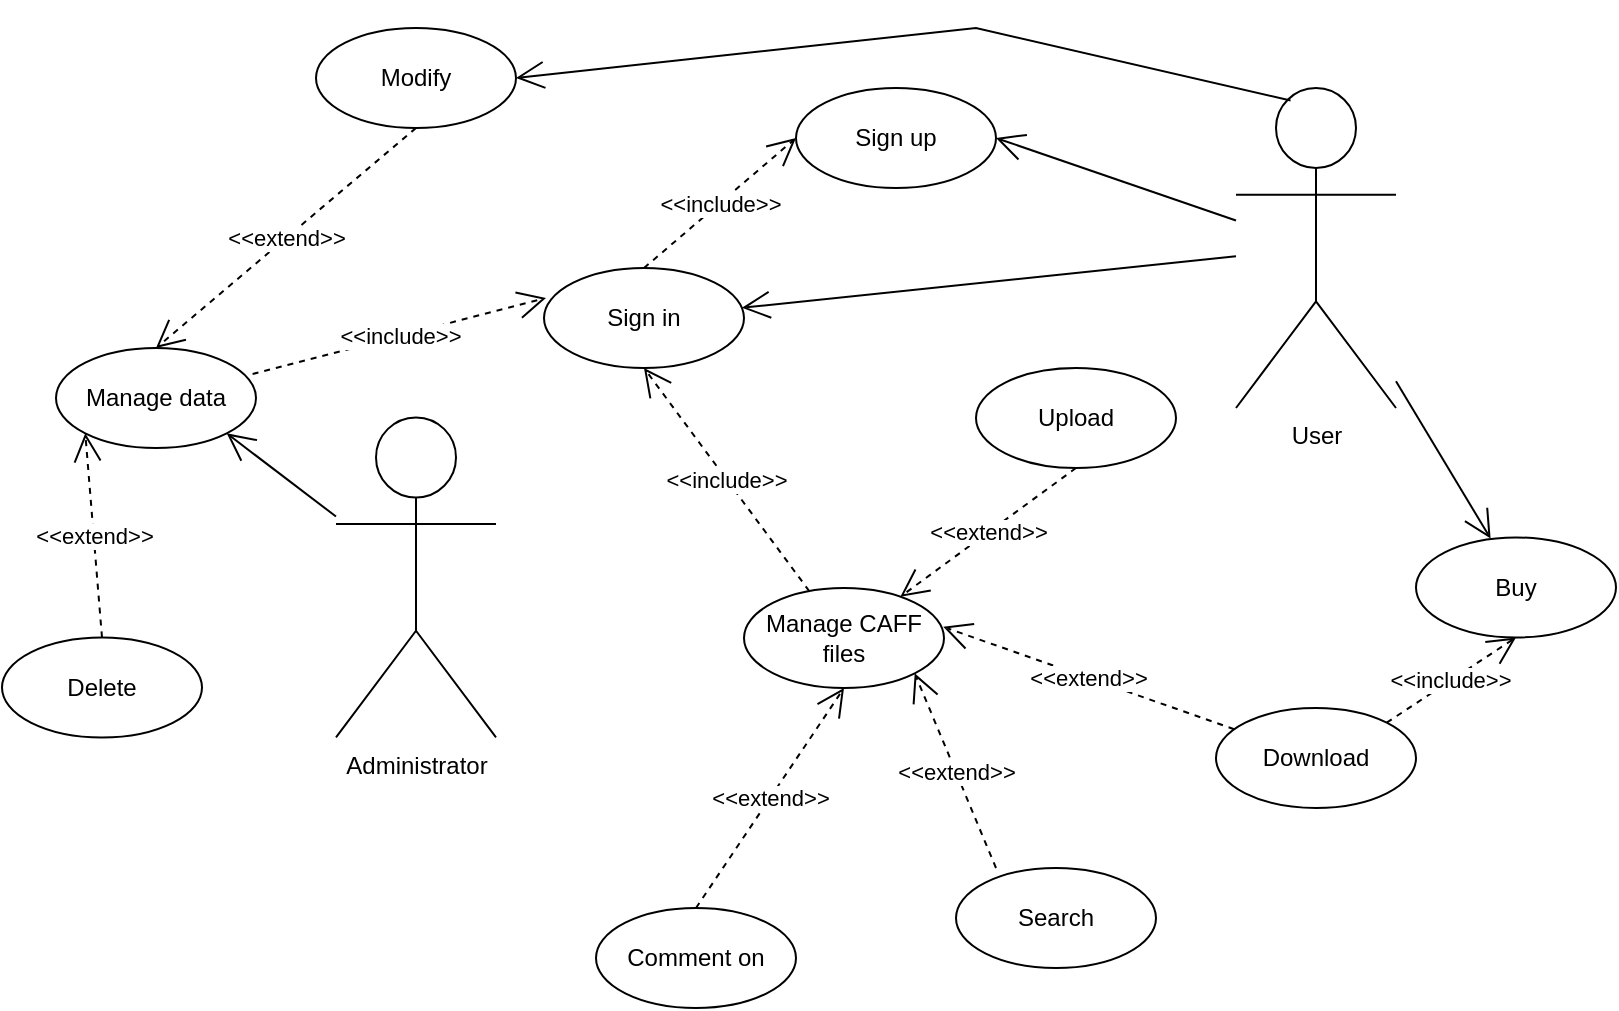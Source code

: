 <mxfile version="20.4.0" type="device"><diagram id="hbtBVnNicx6E8O7xoeB9" name="Page-1"><mxGraphModel dx="1117" dy="589" grid="1" gridSize="10" guides="1" tooltips="1" connect="1" arrows="1" fold="1" page="1" pageScale="1" pageWidth="827" pageHeight="1169" math="0" shadow="0"><root><mxCell id="0"/><mxCell id="1" parent="0"/><mxCell id="YWpdOQRzIDrdIGK1xvnb-1" value="&lt;div&gt;User&lt;/div&gt;" style="shape=umlActor;verticalLabelPosition=bottom;verticalAlign=top;html=1;" parent="1" vertex="1"><mxGeometry x="627" y="60.0" width="80" height="160" as="geometry"/></mxCell><mxCell id="YWpdOQRzIDrdIGK1xvnb-2" value="&lt;div&gt;Sign up&lt;br&gt;&lt;/div&gt;" style="ellipse;whiteSpace=wrap;html=1;" parent="1" vertex="1"><mxGeometry x="407" y="60" width="100" height="50" as="geometry"/></mxCell><mxCell id="YWpdOQRzIDrdIGK1xvnb-3" value="&lt;div&gt;Sign in&lt;/div&gt;" style="ellipse;whiteSpace=wrap;html=1;" parent="1" vertex="1"><mxGeometry x="281" y="150.0" width="100" height="50" as="geometry"/></mxCell><mxCell id="YWpdOQRzIDrdIGK1xvnb-4" value="Manage CAFF files" style="ellipse;whiteSpace=wrap;html=1;" parent="1" vertex="1"><mxGeometry x="381" y="310" width="100" height="50" as="geometry"/></mxCell><mxCell id="YWpdOQRzIDrdIGK1xvnb-5" value="&lt;div&gt;&amp;lt;&amp;lt;include&amp;gt;&amp;gt;&lt;/div&gt;" style="endArrow=open;endSize=12;dashed=1;html=1;rounded=0;entryX=0.5;entryY=1;entryDx=0;entryDy=0;" parent="1" source="YWpdOQRzIDrdIGK1xvnb-4" target="YWpdOQRzIDrdIGK1xvnb-3" edge="1"><mxGeometry width="160" relative="1" as="geometry"><mxPoint x="807" y="274.71" as="sourcePoint"/><mxPoint x="967" y="274.71" as="targetPoint"/></mxGeometry></mxCell><mxCell id="YWpdOQRzIDrdIGK1xvnb-6" value="&lt;div&gt;&amp;lt;&amp;lt;include&amp;gt;&amp;gt;&lt;/div&gt;" style="endArrow=open;endSize=12;dashed=1;html=1;rounded=0;exitX=0.5;exitY=0;exitDx=0;exitDy=0;entryX=0;entryY=0.5;entryDx=0;entryDy=0;" parent="1" source="YWpdOQRzIDrdIGK1xvnb-3" target="YWpdOQRzIDrdIGK1xvnb-2" edge="1"><mxGeometry width="160" relative="1" as="geometry"><mxPoint x="867" y="302.03" as="sourcePoint"/><mxPoint x="666.202" y="170.003" as="targetPoint"/></mxGeometry></mxCell><mxCell id="YWpdOQRzIDrdIGK1xvnb-8" value="" style="endArrow=open;endFill=1;endSize=12;html=1;rounded=0;" parent="1" source="YWpdOQRzIDrdIGK1xvnb-1" target="YWpdOQRzIDrdIGK1xvnb-3" edge="1"><mxGeometry width="160" relative="1" as="geometry"><mxPoint x="601.95" y="300.7" as="sourcePoint"/><mxPoint x="672.048" y="204.712" as="targetPoint"/></mxGeometry></mxCell><mxCell id="YWpdOQRzIDrdIGK1xvnb-10" value="Download" style="ellipse;whiteSpace=wrap;html=1;" parent="1" vertex="1"><mxGeometry x="617" y="370" width="100" height="50" as="geometry"/></mxCell><mxCell id="YWpdOQRzIDrdIGK1xvnb-11" value="Search" style="ellipse;whiteSpace=wrap;html=1;" parent="1" vertex="1"><mxGeometry x="487" y="450" width="100" height="50" as="geometry"/></mxCell><mxCell id="YWpdOQRzIDrdIGK1xvnb-12" value="Comment on" style="ellipse;whiteSpace=wrap;html=1;" parent="1" vertex="1"><mxGeometry x="307" y="470.0" width="100" height="50" as="geometry"/></mxCell><mxCell id="YWpdOQRzIDrdIGK1xvnb-13" value="Upload" style="ellipse;whiteSpace=wrap;html=1;" parent="1" vertex="1"><mxGeometry x="497" y="200" width="100" height="50" as="geometry"/></mxCell><mxCell id="YWpdOQRzIDrdIGK1xvnb-14" value="&lt;div&gt;&amp;lt;&amp;lt;extend&amp;gt;&amp;gt;&lt;/div&gt;" style="endArrow=open;endSize=12;dashed=1;html=1;rounded=0;exitX=0.5;exitY=1;exitDx=0;exitDy=0;" parent="1" source="YWpdOQRzIDrdIGK1xvnb-13" target="YWpdOQRzIDrdIGK1xvnb-4" edge="1"><mxGeometry width="160" relative="1" as="geometry"><mxPoint x="537" y="547.64" as="sourcePoint"/><mxPoint x="487" y="360" as="targetPoint"/><Array as="points"/></mxGeometry></mxCell><mxCell id="YWpdOQRzIDrdIGK1xvnb-18" value="&lt;div&gt;&amp;lt;&amp;lt;extend&amp;gt;&amp;gt;&lt;/div&gt;" style="endArrow=open;endSize=12;dashed=1;html=1;rounded=0;entryX=0.996;entryY=0.388;entryDx=0;entryDy=0;entryPerimeter=0;" parent="1" source="YWpdOQRzIDrdIGK1xvnb-10" target="YWpdOQRzIDrdIGK1xvnb-4" edge="1"><mxGeometry width="160" relative="1" as="geometry"><mxPoint x="556.6" y="567.99" as="sourcePoint"/><mxPoint x="477" y="637.64" as="targetPoint"/><Array as="points"/></mxGeometry></mxCell><mxCell id="YWpdOQRzIDrdIGK1xvnb-19" value="&lt;div&gt;&amp;lt;&amp;lt;extend&amp;gt;&amp;gt;&lt;/div&gt;" style="endArrow=open;endSize=12;dashed=1;html=1;rounded=0;entryX=1;entryY=1;entryDx=0;entryDy=0;exitX=0.2;exitY=0;exitDx=0;exitDy=0;exitPerimeter=0;" parent="1" source="YWpdOQRzIDrdIGK1xvnb-11" target="YWpdOQRzIDrdIGK1xvnb-4" edge="1"><mxGeometry width="160" relative="1" as="geometry"><mxPoint x="576.6" y="637.64" as="sourcePoint"/><mxPoint x="497" y="707.29" as="targetPoint"/><Array as="points"/></mxGeometry></mxCell><mxCell id="YWpdOQRzIDrdIGK1xvnb-20" value="&lt;div&gt;&amp;lt;&amp;lt;extend&amp;gt;&amp;gt;&lt;/div&gt;" style="endArrow=open;endSize=12;dashed=1;html=1;rounded=0;entryX=0.5;entryY=1;entryDx=0;entryDy=0;exitX=0.5;exitY=0;exitDx=0;exitDy=0;" parent="1" source="YWpdOQRzIDrdIGK1xvnb-12" target="YWpdOQRzIDrdIGK1xvnb-4" edge="1"><mxGeometry width="160" relative="1" as="geometry"><mxPoint x="460.6" y="652.7" as="sourcePoint"/><mxPoint x="381" y="722.35" as="targetPoint"/><Array as="points"/></mxGeometry></mxCell><mxCell id="YWpdOQRzIDrdIGK1xvnb-22" value="&lt;div&gt;Administrator&lt;/div&gt;" style="shape=umlActor;verticalLabelPosition=bottom;verticalAlign=top;html=1;" parent="1" vertex="1"><mxGeometry x="177" y="224.71" width="80" height="160" as="geometry"/></mxCell><mxCell id="YWpdOQRzIDrdIGK1xvnb-25" value="Manage data" style="ellipse;whiteSpace=wrap;html=1;" parent="1" vertex="1"><mxGeometry x="37" y="190" width="100" height="50" as="geometry"/></mxCell><mxCell id="YWpdOQRzIDrdIGK1xvnb-26" value="&lt;div&gt;&amp;lt;&amp;lt;include&amp;gt;&amp;gt;&lt;/div&gt;" style="endArrow=open;endSize=12;dashed=1;html=1;rounded=0;exitX=0.983;exitY=0.26;exitDx=0;exitDy=0;exitPerimeter=0;entryX=0.01;entryY=0.3;entryDx=0;entryDy=0;entryPerimeter=0;" parent="1" source="YWpdOQRzIDrdIGK1xvnb-25" target="YWpdOQRzIDrdIGK1xvnb-3" edge="1"><mxGeometry width="160" relative="1" as="geometry"><mxPoint x="231.664" y="159.996" as="sourcePoint"/><mxPoint x="277" y="130" as="targetPoint"/><Array as="points"/></mxGeometry></mxCell><mxCell id="YWpdOQRzIDrdIGK1xvnb-27" value="&lt;div&gt;Delete&lt;/div&gt;" style="ellipse;whiteSpace=wrap;html=1;" parent="1" vertex="1"><mxGeometry x="10" y="334.71" width="100" height="50" as="geometry"/></mxCell><mxCell id="YWpdOQRzIDrdIGK1xvnb-28" value="Modify" style="ellipse;whiteSpace=wrap;html=1;" parent="1" vertex="1"><mxGeometry x="167" y="30" width="100" height="50" as="geometry"/></mxCell><mxCell id="YWpdOQRzIDrdIGK1xvnb-31" value="&lt;div&gt;&amp;lt;&amp;lt;extend&amp;gt;&amp;gt;&lt;/div&gt;" style="endArrow=open;endSize=12;dashed=1;html=1;rounded=0;entryX=0.5;entryY=0;entryDx=0;entryDy=0;exitX=0.5;exitY=1;exitDx=0;exitDy=0;" parent="1" source="YWpdOQRzIDrdIGK1xvnb-28" target="YWpdOQRzIDrdIGK1xvnb-25" edge="1"><mxGeometry width="160" relative="1" as="geometry"><mxPoint x="-13" y="207.36" as="sourcePoint"/><mxPoint x="-13" y="122.65" as="targetPoint"/><Array as="points"/></mxGeometry></mxCell><mxCell id="YWpdOQRzIDrdIGK1xvnb-32" value="&lt;div&gt;&amp;lt;&amp;lt;extend&amp;gt;&amp;gt;&lt;/div&gt;" style="endArrow=open;endSize=12;dashed=1;html=1;rounded=0;entryX=0;entryY=1;entryDx=0;entryDy=0;exitX=0.5;exitY=0;exitDx=0;exitDy=0;" parent="1" source="YWpdOQRzIDrdIGK1xvnb-27" target="YWpdOQRzIDrdIGK1xvnb-25" edge="1"><mxGeometry width="160" relative="1" as="geometry"><mxPoint x="97" y="90" as="sourcePoint"/><mxPoint x="97" y="315.29" as="targetPoint"/><Array as="points"/></mxGeometry></mxCell><mxCell id="YWpdOQRzIDrdIGK1xvnb-33" value="" style="endArrow=open;endFill=1;endSize=12;html=1;rounded=0;entryX=1;entryY=1;entryDx=0;entryDy=0;" parent="1" source="YWpdOQRzIDrdIGK1xvnb-22" target="YWpdOQRzIDrdIGK1xvnb-25" edge="1"><mxGeometry width="160" relative="1" as="geometry"><mxPoint x="397" y="330" as="sourcePoint"/><mxPoint x="557" y="330" as="targetPoint"/></mxGeometry></mxCell><mxCell id="r08Laz8n-ARILylnViwX-2" value="&lt;div&gt;Buy&lt;/div&gt;" style="ellipse;whiteSpace=wrap;html=1;" vertex="1" parent="1"><mxGeometry x="717" y="284.71" width="100" height="50" as="geometry"/></mxCell><mxCell id="r08Laz8n-ARILylnViwX-4" value="&lt;div&gt;&amp;lt;&amp;lt;include&amp;gt;&amp;gt;&lt;/div&gt;" style="endArrow=open;endSize=12;dashed=1;html=1;rounded=0;entryX=0.5;entryY=1;entryDx=0;entryDy=0;exitX=1;exitY=0;exitDx=0;exitDy=0;" edge="1" parent="1" source="YWpdOQRzIDrdIGK1xvnb-10" target="r08Laz8n-ARILylnViwX-2"><mxGeometry width="160" relative="1" as="geometry"><mxPoint x="541.136" y="572.42" as="sourcePoint"/><mxPoint x="486.6" y="617.04" as="targetPoint"/><Array as="points"/></mxGeometry></mxCell><mxCell id="r08Laz8n-ARILylnViwX-6" value="" style="endArrow=open;endFill=1;endSize=12;html=1;rounded=0;entryX=1;entryY=0.5;entryDx=0;entryDy=0;" edge="1" parent="1" source="YWpdOQRzIDrdIGK1xvnb-1" target="YWpdOQRzIDrdIGK1xvnb-2"><mxGeometry width="160" relative="1" as="geometry"><mxPoint x="597" y="110" as="sourcePoint"/><mxPoint x="397.043" y="60.001" as="targetPoint"/></mxGeometry></mxCell><mxCell id="r08Laz8n-ARILylnViwX-7" value="" style="endArrow=open;endFill=1;endSize=12;html=1;rounded=0;exitX=0.341;exitY=0.039;exitDx=0;exitDy=0;exitPerimeter=0;entryX=1;entryY=0.5;entryDx=0;entryDy=0;" edge="1" parent="1" source="YWpdOQRzIDrdIGK1xvnb-1" target="YWpdOQRzIDrdIGK1xvnb-28"><mxGeometry width="160" relative="1" as="geometry"><mxPoint x="567" y="20.0" as="sourcePoint"/><mxPoint x="340.121" y="41.782" as="targetPoint"/><Array as="points"><mxPoint x="497" y="30"/></Array></mxGeometry></mxCell><mxCell id="r08Laz8n-ARILylnViwX-8" value="" style="endArrow=open;endFill=1;endSize=12;html=1;rounded=0;entryX=0.373;entryY=0.012;entryDx=0;entryDy=0;entryPerimeter=0;" edge="1" parent="1" source="YWpdOQRzIDrdIGK1xvnb-1" target="r08Laz8n-ARILylnViwX-2"><mxGeometry width="160" relative="1" as="geometry"><mxPoint x="927" y="191.25" as="sourcePoint"/><mxPoint x="807.0" y="150" as="targetPoint"/></mxGeometry></mxCell></root></mxGraphModel></diagram></mxfile>